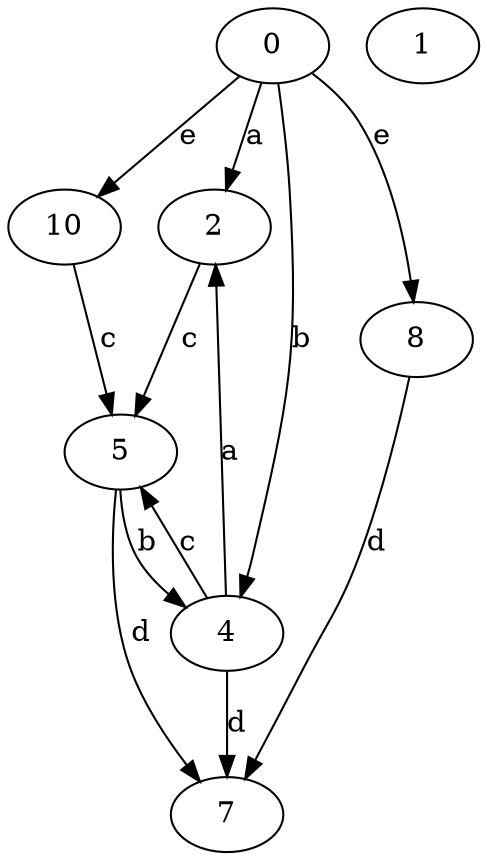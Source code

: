 strict digraph  {
2;
4;
0;
5;
7;
1;
8;
10;
2 -> 5  [label=c];
4 -> 2  [label=a];
4 -> 5  [label=c];
4 -> 7  [label=d];
0 -> 2  [label=a];
0 -> 4  [label=b];
0 -> 8  [label=e];
0 -> 10  [label=e];
5 -> 4  [label=b];
5 -> 7  [label=d];
8 -> 7  [label=d];
10 -> 5  [label=c];
}
